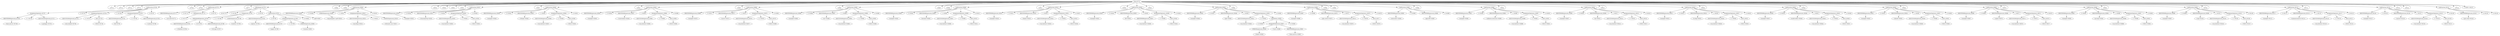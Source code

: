 digraph {

"Prog_92741"->"<
>92742";
"Prog_92741"->"<
>92743";
"Prog_92741"->"<
>92744";
"Prog_92741"->"<
>92745";
"Prog_92741"->"CallFunction_92746";
"CallFunction_92746"->"AssignmentOpetators_92747";
"AssignmentOpetators_92747"->"IDENTIFIERExpression_92748";
"IDENTIFIERExpression_92748"->"<base.and.rec>92749";
"AssignmentOpetators_92747"->"<<->92750";
"AssignmentOpetators_92747"->"IDENTIFIERExpression_92751";
"IDENTIFIERExpression_92751"->"<.packages>92752";
"CallFunction_92746"->"<(>92753";
"CallFunction_92746"->"AssignmentOpetators_92754";
"AssignmentOpetators_92754"->"IDENTIFIERExpression_92755";
"IDENTIFIERExpression_92755"->"<all.available>92756";
"AssignmentOpetators_92754"->"<=>92757";
"AssignmentOpetators_92754"->"TRUE_92758";
"TRUE_92758"->"<TRUE>92759";
"CallFunction_92746"->"<,>92760";
"CallFunction_92746"->"AssignmentOpetators_92761";
"AssignmentOpetators_92761"->"IDENTIFIERExpression_92762";
"IDENTIFIERExpression_92762"->"<lib>92763";
"AssignmentOpetators_92761"->"<=>92764";
"AssignmentOpetators_92761"->"IDENTIFIERExpression_92765";
"IDENTIFIERExpression_92765"->"<.Library>92766";
"CallFunction_92746"->"<)>92767";
"Prog_92741"->"<
>92768";
"Prog_92741"->"<
>92769";
"Prog_92741"->"CallFunction_92770";
"CallFunction_92770"->"IDENTIFIERExpression_92771";
"IDENTIFIERExpression_92771"->"<set.seed>92772";
"CallFunction_92770"->"<(>92773";
"CallFunction_92770"->"INTExpression_92774";
"INTExpression_92774"->"<1>92775";
"CallFunction_92770"->"<)>92776";
"Prog_92741"->"<
>92777";
"Prog_92741"->"IfStatement_92778";
"IfStatement_92778"->"<if>92779";
"IfStatement_92778"->"<(>92780";
"IfStatement_92778"->"Comparisons_92781";
"Comparisons_92781"->"DollarAndAtOperators_92782";
"DollarAndAtOperators_92782"->"IDENTIFIERExpression_92783";
"IDENTIFIERExpression_92783"->"<.Platform>92784";
"DollarAndAtOperators_92782"->"<$>92785";
"DollarAndAtOperators_92782"->"IDENTIFIERExpression_92786";
"IDENTIFIERExpression_92786"->"<OS.type>92787";
"Comparisons_92781"->"<==>92788";
"Comparisons_92781"->"STRINGExpression_92789";
"STRINGExpression_92789"->"<windows>92790";
"IfStatement_92778"->"<)>92791";
"IfStatement_92778"->"CallFunction_92792";
"CallFunction_92792"->"IDENTIFIERExpression_92793";
"IDENTIFIERExpression_92793"->"<options>92794";
"CallFunction_92792"->"<(>92795";
"CallFunction_92792"->"AssignmentOpetators_92796";
"AssignmentOpetators_92796"->"IDENTIFIERExpression_92797";
"IDENTIFIERExpression_92797"->"<pager>92798";
"AssignmentOpetators_92796"->"<=>92799";
"AssignmentOpetators_92796"->"STRINGExpression_92800";
"STRINGExpression_92800"->"<console>92801";
"CallFunction_92792"->"<)>92802";
"Prog_92741"->"<
>92803";
"Prog_92741"->"<
>92804";
"Prog_92741"->"CallFunction_92805";
"CallFunction_92805"->"IDENTIFIERExpression_92806";
"IDENTIFIERExpression_92806"->"<pdf>92807";
"CallFunction_92805"->"<(>92808";
"CallFunction_92805"->"STRINGExpression_92809";
"STRINGExpression_92809"->"<reg-examples-2.pdf>92810";
"CallFunction_92805"->"<,>92811";
"CallFunction_92805"->"AssignmentOpetators_92812";
"AssignmentOpetators_92812"->"IDENTIFIERExpression_92813";
"IDENTIFIERExpression_92813"->"<encoding>92814";
"AssignmentOpetators_92812"->"<=>92815";
"AssignmentOpetators_92812"->"STRINGExpression_92816";
"STRINGExpression_92816"->"<ISOLatin1.enc>92817";
"CallFunction_92805"->"<)>92818";
"Prog_92741"->"<
>92819";
"Prog_92741"->"<
>92820";
"Prog_92741"->"<
>92821";
"Prog_92741"->"<
>92822";
"Prog_92741"->"CallFunction_92823";
"CallFunction_92823"->"IDENTIFIERExpression_92824";
"IDENTIFIERExpression_92824"->"<example>92825";
"CallFunction_92823"->"<(>92826";
"CallFunction_92823"->"IDENTIFIERExpression_92827";
"IDENTIFIERExpression_92827"->"<SSasympOrig>92828";
"CallFunction_92823"->"<,>92829";
"CallFunction_92823"->"AssignmentOpetators_92830";
"AssignmentOpetators_92830"->"IDENTIFIERExpression_92831";
"IDENTIFIERExpression_92831"->"<run.donttest>92832";
"AssignmentOpetators_92830"->"<=>92833";
"AssignmentOpetators_92830"->"TRUE_92834";
"TRUE_92834"->"<TRUE>92835";
"CallFunction_92823"->"<)>92836";
"Prog_92741"->"<
>92837";
"Prog_92741"->"CallFunction_92838";
"CallFunction_92838"->"IDENTIFIERExpression_92839";
"IDENTIFIERExpression_92839"->"<example>92840";
"CallFunction_92838"->"<(>92841";
"CallFunction_92838"->"IDENTIFIERExpression_92842";
"IDENTIFIERExpression_92842"->"<SSlogis>92843";
"CallFunction_92838"->"<,>92844";
"CallFunction_92838"->"AssignmentOpetators_92845";
"AssignmentOpetators_92845"->"IDENTIFIERExpression_92846";
"IDENTIFIERExpression_92846"->"<run.donttest>92847";
"AssignmentOpetators_92845"->"<=>92848";
"AssignmentOpetators_92845"->"TRUE_92849";
"TRUE_92849"->"<TRUE>92850";
"CallFunction_92838"->"<)>92851";
"Prog_92741"->"<
>92852";
"Prog_92741"->"CallFunction_92853";
"CallFunction_92853"->"IDENTIFIERExpression_92854";
"IDENTIFIERExpression_92854"->"<example>92855";
"CallFunction_92853"->"<(>92856";
"CallFunction_92853"->"IDENTIFIERExpression_92857";
"IDENTIFIERExpression_92857"->"<constrOptim>92858";
"CallFunction_92853"->"<,>92859";
"CallFunction_92853"->"AssignmentOpetators_92860";
"AssignmentOpetators_92860"->"IDENTIFIERExpression_92861";
"IDENTIFIERExpression_92861"->"<run.donttest>92862";
"AssignmentOpetators_92860"->"<=>92863";
"AssignmentOpetators_92860"->"TRUE_92864";
"TRUE_92864"->"<TRUE>92865";
"CallFunction_92853"->"<)>92866";
"Prog_92741"->"<
>92867";
"Prog_92741"->"CallFunction_92868";
"CallFunction_92868"->"IDENTIFIERExpression_92869";
"IDENTIFIERExpression_92869"->"<example>92870";
"CallFunction_92868"->"<(>92871";
"CallFunction_92868"->"IDENTIFIERExpression_92872";
"IDENTIFIERExpression_92872"->"<cancor>92873";
"CallFunction_92868"->"<,>92874";
"CallFunction_92868"->"AssignmentOpetators_92875";
"AssignmentOpetators_92875"->"IDENTIFIERExpression_92876";
"IDENTIFIERExpression_92876"->"<run.donttest>92877";
"AssignmentOpetators_92875"->"<=>92878";
"AssignmentOpetators_92875"->"TRUE_92879";
"TRUE_92879"->"<TRUE>92880";
"CallFunction_92868"->"<)>92881";
"Prog_92741"->"<
>92882";
"Prog_92741"->"CallFunction_92883";
"CallFunction_92883"->"IDENTIFIERExpression_92884";
"IDENTIFIERExpression_92884"->"<example>92885";
"CallFunction_92883"->"<(>92886";
"CallFunction_92883"->"IDENTIFIERExpression_92887";
"IDENTIFIERExpression_92887"->"<aov>92888";
"CallFunction_92883"->"<,>92889";
"CallFunction_92883"->"AssignmentOpetators_92890";
"AssignmentOpetators_92890"->"IDENTIFIERExpression_92891";
"IDENTIFIERExpression_92891"->"<run.donttest>92892";
"AssignmentOpetators_92890"->"<=>92893";
"AssignmentOpetators_92890"->"TRUE_92894";
"TRUE_92894"->"<TRUE>92895";
"CallFunction_92883"->"<)>92896";
"Prog_92741"->"<
>92897";
"Prog_92741"->"<
>92898";
"Prog_92741"->"CallFunction_92899";
"CallFunction_92899"->"IDENTIFIERExpression_92900";
"IDENTIFIERExpression_92900"->"<example>92901";
"CallFunction_92899"->"<(>92902";
"CallFunction_92899"->"IDENTIFIERExpression_92903";
"IDENTIFIERExpression_92903"->"<factanal>92904";
"CallFunction_92899"->"<,>92905";
"CallFunction_92899"->"AssignmentOpetators_92906";
"AssignmentOpetators_92906"->"IDENTIFIERExpression_92907";
"IDENTIFIERExpression_92907"->"<run.donttest>92908";
"AssignmentOpetators_92906"->"<=>92909";
"AssignmentOpetators_92906"->"TRUE_92910";
"TRUE_92910"->"<TRUE>92911";
"CallFunction_92899"->"<)>92912";
"Prog_92741"->"<
>92913";
"Prog_92741"->"CallFunction_92914";
"CallFunction_92914"->"IDENTIFIERExpression_92915";
"IDENTIFIERExpression_92915"->"<example>92916";
"CallFunction_92914"->"<(>92917";
"CallFunction_92914"->"IDENTIFIERExpression_92918";
"IDENTIFIERExpression_92918"->"<family>92919";
"CallFunction_92914"->"<,>92920";
"CallFunction_92914"->"AssignmentOpetators_92921";
"AssignmentOpetators_92921"->"IDENTIFIERExpression_92922";
"IDENTIFIERExpression_92922"->"<run.donttest>92923";
"AssignmentOpetators_92921"->"<=>92924";
"AssignmentOpetators_92921"->"TRUE_92925";
"TRUE_92925"->"<TRUE>92926";
"CallFunction_92914"->"<)>92927";
"Prog_92741"->"<
>92928";
"Prog_92741"->"CallFunction_92929";
"CallFunction_92929"->"IDENTIFIERExpression_92930";
"IDENTIFIERExpression_92930"->"<example>92931";
"CallFunction_92929"->"<(>92932";
"CallFunction_92929"->"IDENTIFIERExpression_92933";
"IDENTIFIERExpression_92933"->"<fft>92934";
"CallFunction_92929"->"<,>92935";
"CallFunction_92929"->"AssignmentOpetators_92936";
"AssignmentOpetators_92936"->"IDENTIFIERExpression_92937";
"IDENTIFIERExpression_92937"->"<run.donttest>92938";
"AssignmentOpetators_92936"->"<=>92939";
"AssignmentOpetators_92936"->"TRUE_92940";
"TRUE_92940"->"<TRUE>92941";
"CallFunction_92929"->"<)>92942";
"Prog_92741"->"<
>92943";
"Prog_92741"->"CallFunction_92944";
"CallFunction_92944"->"IDENTIFIERExpression_92945";
"IDENTIFIERExpression_92945"->"<example>92946";
"CallFunction_92944"->"<(>92947";
"CallFunction_92944"->"IDENTIFIERExpression_92948";
"IDENTIFIERExpression_92948"->"<glm>92949";
"CallFunction_92944"->"<,>92950";
"CallFunction_92944"->"AssignmentOpetators_92951";
"AssignmentOpetators_92951"->"IDENTIFIERExpression_92952";
"IDENTIFIERExpression_92952"->"<run.donttest>92953";
"AssignmentOpetators_92951"->"<=>92954";
"AssignmentOpetators_92951"->"Parenthesis_92955";
"Parenthesis_92955"->"<(>92956";
"Parenthesis_92955"->"WrappedWithPercent_92957";
"WrappedWithPercent_92957"->"STRINGExpression_92958";
"STRINGExpression_92958"->"<MASS>92959";
"WrappedWithPercent_92957"->"<%in%>92960";
"WrappedWithPercent_92957"->"IDENTIFIERExpression_92961";
"IDENTIFIERExpression_92961"->"<base.and.rec>92962";
"Parenthesis_92955"->"<)>92963";
"CallFunction_92944"->"<)>92964";
"Prog_92741"->"<
>92965";
"Prog_92741"->"CallFunction_92966";
"CallFunction_92966"->"IDENTIFIERExpression_92967";
"IDENTIFIERExpression_92967"->"<example>92968";
"CallFunction_92966"->"<(>92969";
"CallFunction_92966"->"IDENTIFIERExpression_92970";
"IDENTIFIERExpression_92970"->"<glm.control>92971";
"CallFunction_92966"->"<,>92972";
"CallFunction_92966"->"AssignmentOpetators_92973";
"AssignmentOpetators_92973"->"IDENTIFIERExpression_92974";
"IDENTIFIERExpression_92974"->"<run.donttest>92975";
"AssignmentOpetators_92973"->"<=>92976";
"AssignmentOpetators_92973"->"TRUE_92977";
"TRUE_92977"->"<TRUE>92978";
"CallFunction_92966"->"<)>92979";
"Prog_92741"->"<
>92980";
"Prog_92741"->"<
>92981";
"Prog_92741"->"CallFunction_92982";
"CallFunction_92982"->"IDENTIFIERExpression_92983";
"IDENTIFIERExpression_92983"->"<extractAIC>92984";
"CallFunction_92982"->"<(>92985";
"CallFunction_92982"->"IDENTIFIERExpression_92986";
"IDENTIFIERExpression_92986"->"<glm.D93>92987";
"CallFunction_92982"->"<)>92988";
"Prog_92741"->"<
>92989";
"Prog_92741"->"CallFunction_92990";
"CallFunction_92990"->"IDENTIFIERExpression_92991";
"IDENTIFIERExpression_92991"->"<example>92992";
"CallFunction_92990"->"<(>92993";
"CallFunction_92990"->"IDENTIFIERExpression_92994";
"IDENTIFIERExpression_92994"->"<influence.measures>92995";
"CallFunction_92990"->"<,>92996";
"CallFunction_92990"->"AssignmentOpetators_92997";
"AssignmentOpetators_92997"->"IDENTIFIERExpression_92998";
"IDENTIFIERExpression_92998"->"<run.donttest>92999";
"AssignmentOpetators_92997"->"<=>93000";
"AssignmentOpetators_92997"->"TRUE_93001";
"TRUE_93001"->"<TRUE>93002";
"CallFunction_92990"->"<)>93003";
"Prog_92741"->"<
>93004";
"Prog_92741"->"CallFunction_93005";
"CallFunction_93005"->"IDENTIFIERExpression_93006";
"IDENTIFIERExpression_93006"->"<example>93007";
"CallFunction_93005"->"<(>93008";
"CallFunction_93005"->"IDENTIFIERExpression_93009";
"IDENTIFIERExpression_93009"->"<lm>93010";
"CallFunction_93005"->"<,>93011";
"CallFunction_93005"->"AssignmentOpetators_93012";
"AssignmentOpetators_93012"->"IDENTIFIERExpression_93013";
"IDENTIFIERExpression_93013"->"<run.donttest>93014";
"AssignmentOpetators_93012"->"<=>93015";
"AssignmentOpetators_93012"->"TRUE_93016";
"TRUE_93016"->"<TRUE>93017";
"CallFunction_93005"->"<)>93018";
"Prog_92741"->"<
>93019";
"Prog_92741"->"CallFunction_93020";
"CallFunction_93020"->"IDENTIFIERExpression_93021";
"IDENTIFIERExpression_93021"->"<example>93022";
"CallFunction_93020"->"<(>93023";
"CallFunction_93020"->"IDENTIFIERExpression_93024";
"IDENTIFIERExpression_93024"->"<ls.diag>93025";
"CallFunction_93020"->"<,>93026";
"CallFunction_93020"->"AssignmentOpetators_93027";
"AssignmentOpetators_93027"->"IDENTIFIERExpression_93028";
"IDENTIFIERExpression_93028"->"<run.donttest>93029";
"AssignmentOpetators_93027"->"<=>93030";
"AssignmentOpetators_93027"->"TRUE_93031";
"TRUE_93031"->"<TRUE>93032";
"CallFunction_93020"->"<)>93033";
"Prog_92741"->"<
>93034";
"Prog_92741"->"CallFunction_93035";
"CallFunction_93035"->"IDENTIFIERExpression_93036";
"IDENTIFIERExpression_93036"->"<example>93037";
"CallFunction_93035"->"<(>93038";
"CallFunction_93035"->"IDENTIFIERExpression_93039";
"IDENTIFIERExpression_93039"->"<model.tables>93040";
"CallFunction_93035"->"<,>93041";
"CallFunction_93035"->"AssignmentOpetators_93042";
"AssignmentOpetators_93042"->"IDENTIFIERExpression_93043";
"IDENTIFIERExpression_93043"->"<run.donttest>93044";
"AssignmentOpetators_93042"->"<=>93045";
"AssignmentOpetators_93042"->"TRUE_93046";
"TRUE_93046"->"<TRUE>93047";
"CallFunction_93035"->"<)>93048";
"Prog_92741"->"<
>93049";
"Prog_92741"->"CallFunction_93050";
"CallFunction_93050"->"IDENTIFIERExpression_93051";
"IDENTIFIERExpression_93051"->"<example>93052";
"CallFunction_93050"->"<(>93053";
"CallFunction_93050"->"IDENTIFIERExpression_93054";
"IDENTIFIERExpression_93054"->"<nlminb>93055";
"CallFunction_93050"->"<,>93056";
"CallFunction_93050"->"AssignmentOpetators_93057";
"AssignmentOpetators_93057"->"IDENTIFIERExpression_93058";
"IDENTIFIERExpression_93058"->"<run.donttest>93059";
"AssignmentOpetators_93057"->"<=>93060";
"AssignmentOpetators_93057"->"TRUE_93061";
"TRUE_93061"->"<TRUE>93062";
"CallFunction_93050"->"<)>93063";
"Prog_92741"->"<
>93064";
"Prog_92741"->"CallFunction_93065";
"CallFunction_93065"->"IDENTIFIERExpression_93066";
"IDENTIFIERExpression_93066"->"<example>93067";
"CallFunction_93065"->"<(>93068";
"CallFunction_93065"->"IDENTIFIERExpression_93069";
"IDENTIFIERExpression_93069"->"<optim>93070";
"CallFunction_93065"->"<,>93071";
"CallFunction_93065"->"AssignmentOpetators_93072";
"AssignmentOpetators_93072"->"IDENTIFIERExpression_93073";
"IDENTIFIERExpression_93073"->"<run.donttest>93074";
"AssignmentOpetators_93072"->"<=>93075";
"AssignmentOpetators_93072"->"TRUE_93076";
"TRUE_93076"->"<TRUE>93077";
"CallFunction_93065"->"<)>93078";
"Prog_92741"->"<
>93079";
"Prog_92741"->"CallFunction_93080";
"CallFunction_93080"->"IDENTIFIERExpression_93081";
"IDENTIFIERExpression_93081"->"<example>93082";
"CallFunction_93080"->"<(>93083";
"CallFunction_93080"->"IDENTIFIERExpression_93084";
"IDENTIFIERExpression_93084"->"<prcomp>93085";
"CallFunction_93080"->"<,>93086";
"CallFunction_93080"->"AssignmentOpetators_93087";
"AssignmentOpetators_93087"->"IDENTIFIERExpression_93088";
"IDENTIFIERExpression_93088"->"<run.donttest>93089";
"AssignmentOpetators_93087"->"<=>93090";
"AssignmentOpetators_93087"->"TRUE_93091";
"TRUE_93091"->"<TRUE>93092";
"CallFunction_93080"->"<)>93093";
"Prog_92741"->"<
>93094";
"Prog_92741"->"CallFunction_93095";
"CallFunction_93095"->"IDENTIFIERExpression_93096";
"IDENTIFIERExpression_93096"->"<example>93097";
"CallFunction_93095"->"<(>93098";
"CallFunction_93095"->"IDENTIFIERExpression_93099";
"IDENTIFIERExpression_93099"->"<step>93100";
"CallFunction_93095"->"<,>93101";
"CallFunction_93095"->"AssignmentOpetators_93102";
"AssignmentOpetators_93102"->"IDENTIFIERExpression_93103";
"IDENTIFIERExpression_93103"->"<run.donttest>93104";
"AssignmentOpetators_93102"->"<=>93105";
"AssignmentOpetators_93102"->"TRUE_93106";
"TRUE_93106"->"<TRUE>93107";
"CallFunction_93095"->"<)>93108";
"Prog_92741"->"<
>93109";
"Prog_92741"->"CallFunction_93110";
"CallFunction_93110"->"IDENTIFIERExpression_93111";
"IDENTIFIERExpression_93111"->"<example>93112";
"CallFunction_93110"->"<(>93113";
"CallFunction_93110"->"IDENTIFIERExpression_93114";
"IDENTIFIERExpression_93114"->"<summary.manova>93115";
"CallFunction_93110"->"<,>93116";
"CallFunction_93110"->"AssignmentOpetators_93117";
"AssignmentOpetators_93117"->"IDENTIFIERExpression_93118";
"IDENTIFIERExpression_93118"->"<run.donttest>93119";
"AssignmentOpetators_93117"->"<=>93120";
"AssignmentOpetators_93117"->"TRUE_93121";
"TRUE_93121"->"<TRUE>93122";
"CallFunction_93110"->"<)>93123";
"Prog_92741"->"<
>93124";
"Prog_92741"->"CallFunction_93125";
"CallFunction_93125"->"IDENTIFIERExpression_93126";
"IDENTIFIERExpression_93126"->"<example>93127";
"CallFunction_93125"->"<(>93128";
"CallFunction_93125"->"IDENTIFIERExpression_93129";
"IDENTIFIERExpression_93129"->"<uniroot>93130";
"CallFunction_93125"->"<,>93131";
"CallFunction_93125"->"AssignmentOpetators_93132";
"AssignmentOpetators_93132"->"IDENTIFIERExpression_93133";
"IDENTIFIERExpression_93133"->"<run.donttest>93134";
"AssignmentOpetators_93132"->"<=>93135";
"AssignmentOpetators_93132"->"TRUE_93136";
"TRUE_93136"->"<TRUE>93137";
"CallFunction_93125"->"<)>93138";
"Prog_92741"->"<
>93139";
"Prog_92741"->"<
>93140";
"Prog_92741"->"CallFunction_93141";
"CallFunction_93141"->"IDENTIFIERExpression_93142";
"IDENTIFIERExpression_93142"->"<proc.time>93143";
"CallFunction_93141"->"<(>93144";
"CallFunction_93141"->"<)>93145";
"Prog_92741"->"<
>93146";
"Prog_92741"->"<<EOF>>93147";
}
